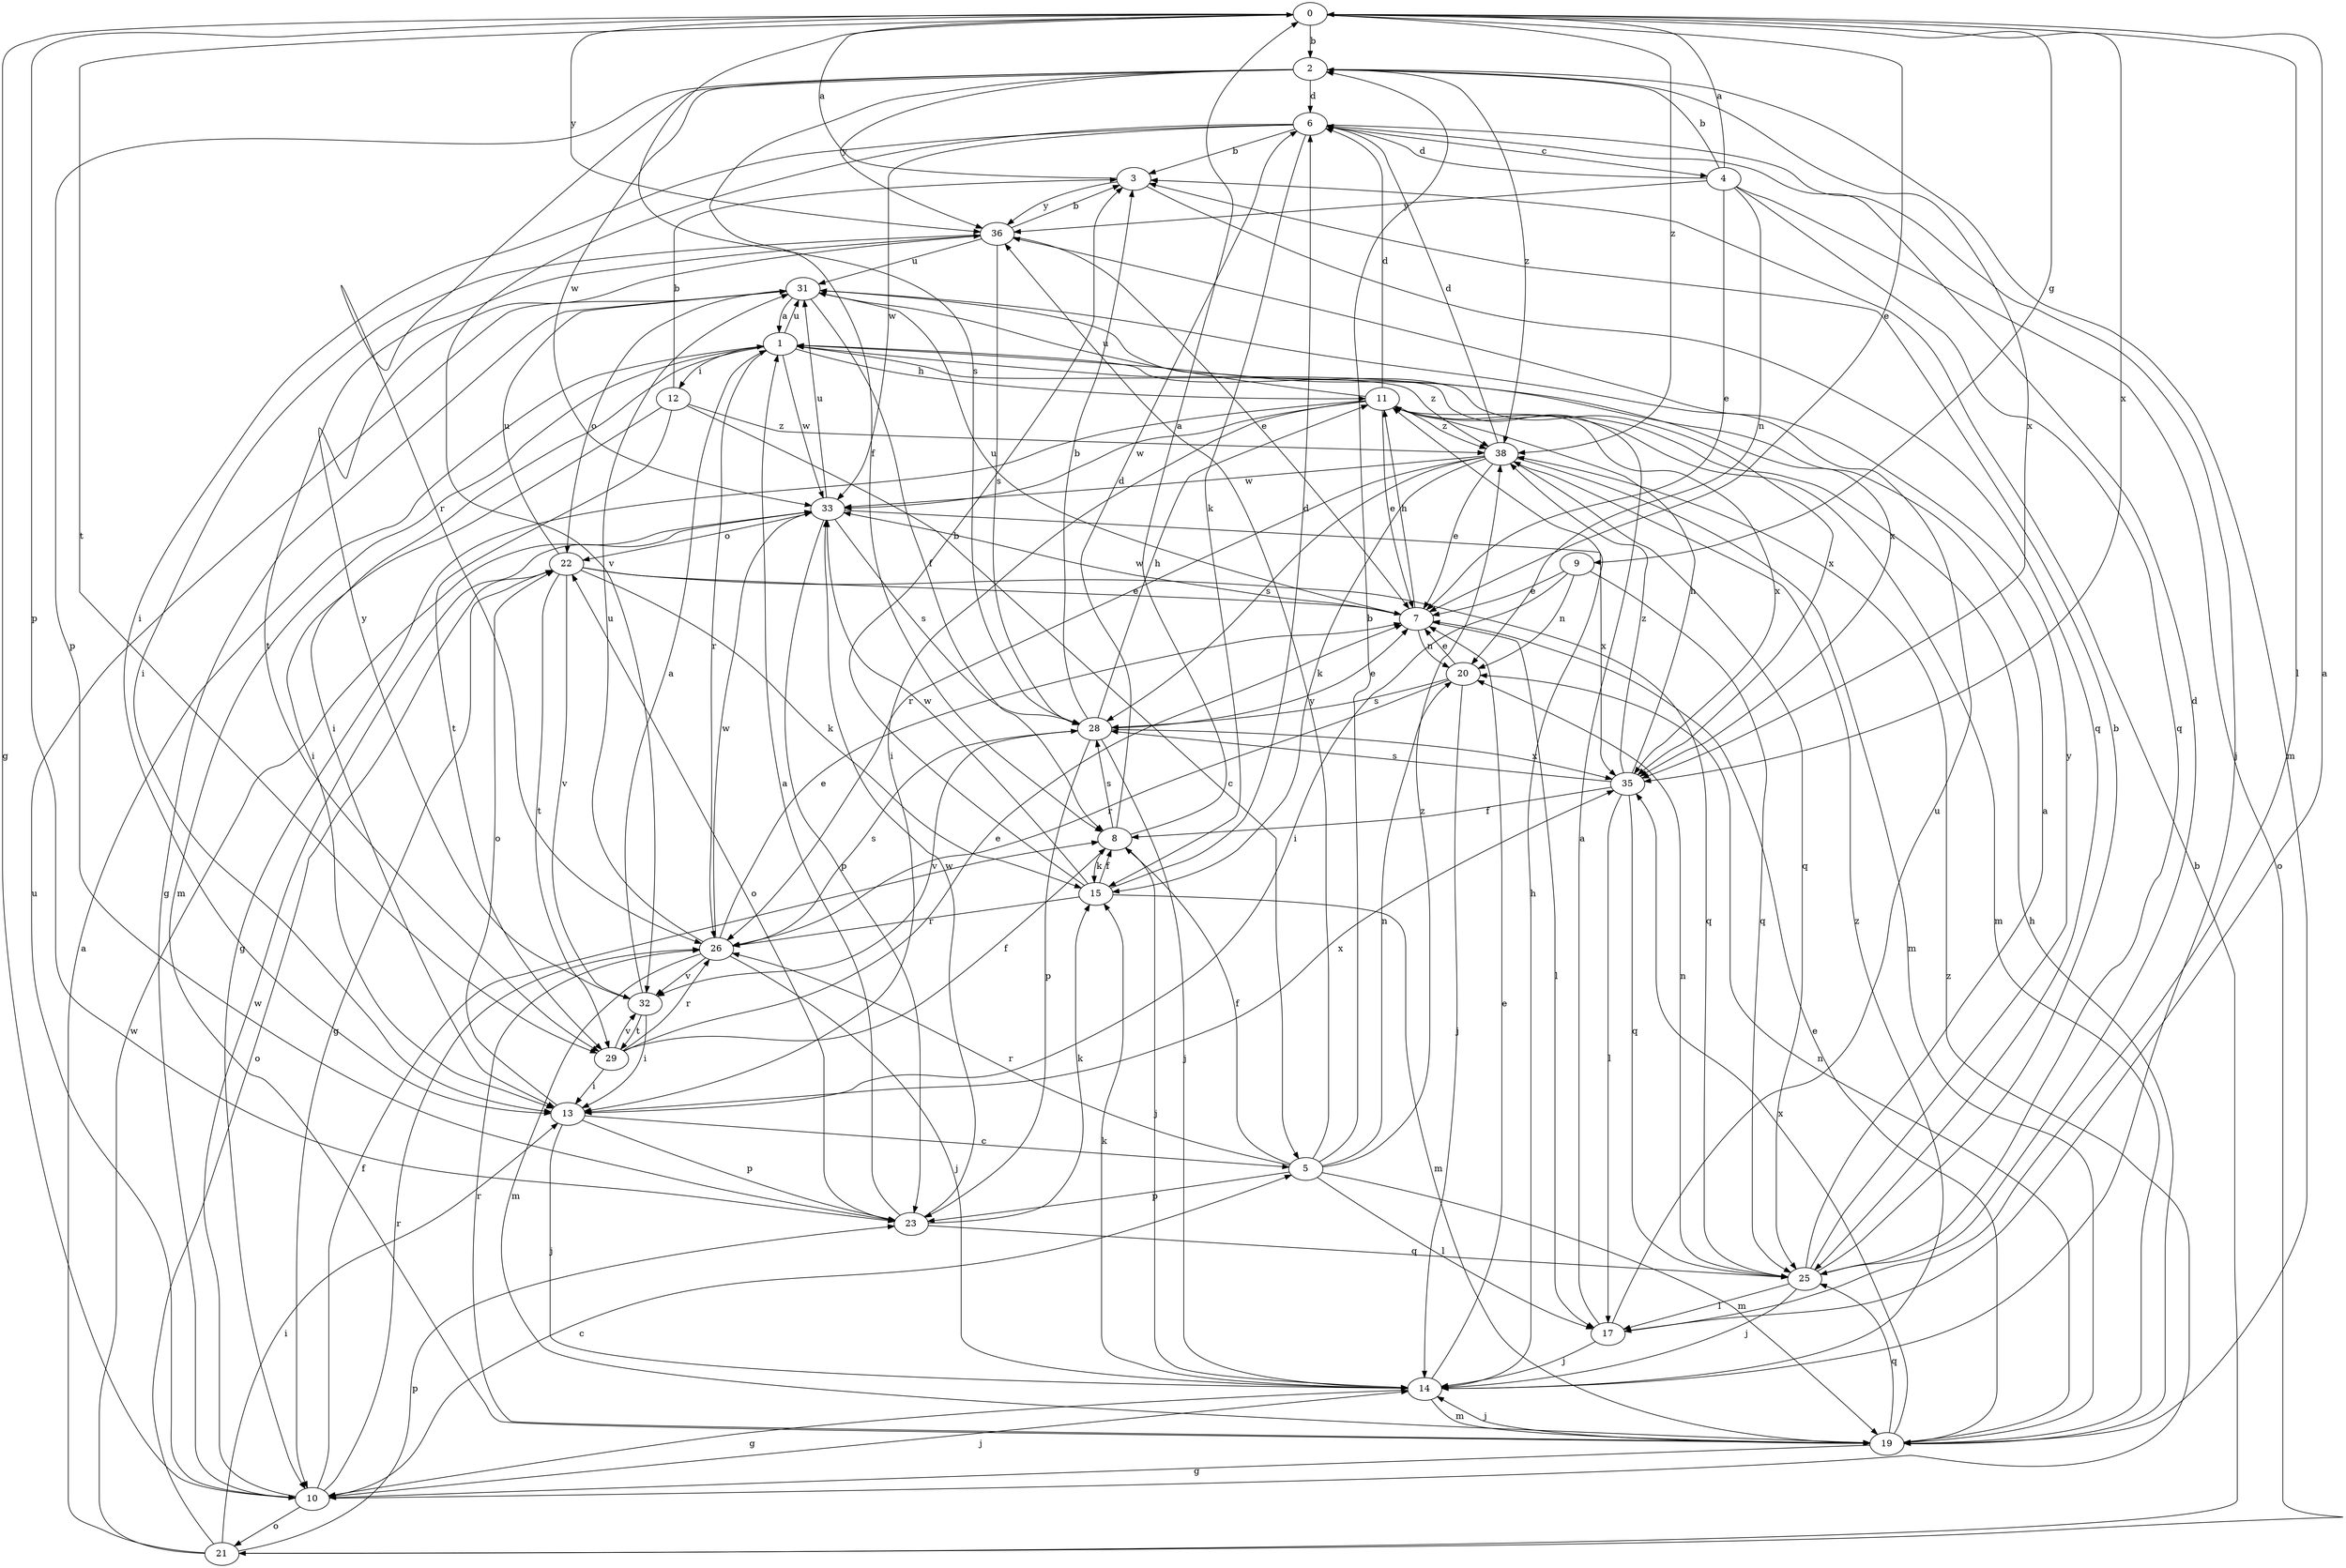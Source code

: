 strict digraph  {
0;
1;
2;
3;
4;
5;
6;
7;
8;
9;
10;
11;
12;
13;
14;
15;
17;
19;
20;
21;
22;
23;
25;
26;
28;
29;
31;
32;
33;
35;
36;
38;
0 -> 2  [label=b];
0 -> 7  [label=e];
0 -> 9  [label=g];
0 -> 10  [label=g];
0 -> 17  [label=l];
0 -> 23  [label=p];
0 -> 28  [label=s];
0 -> 29  [label=t];
0 -> 35  [label=x];
0 -> 36  [label=y];
0 -> 38  [label=z];
1 -> 11  [label=h];
1 -> 12  [label=i];
1 -> 13  [label=i];
1 -> 19  [label=m];
1 -> 26  [label=r];
1 -> 31  [label=u];
1 -> 33  [label=w];
1 -> 35  [label=x];
1 -> 38  [label=z];
2 -> 6  [label=d];
2 -> 8  [label=f];
2 -> 19  [label=m];
2 -> 23  [label=p];
2 -> 26  [label=r];
2 -> 33  [label=w];
2 -> 35  [label=x];
2 -> 36  [label=y];
2 -> 38  [label=z];
3 -> 0  [label=a];
3 -> 25  [label=q];
3 -> 36  [label=y];
4 -> 0  [label=a];
4 -> 2  [label=b];
4 -> 6  [label=d];
4 -> 7  [label=e];
4 -> 20  [label=n];
4 -> 21  [label=o];
4 -> 25  [label=q];
4 -> 36  [label=y];
5 -> 2  [label=b];
5 -> 8  [label=f];
5 -> 17  [label=l];
5 -> 19  [label=m];
5 -> 20  [label=n];
5 -> 23  [label=p];
5 -> 26  [label=r];
5 -> 36  [label=y];
5 -> 38  [label=z];
6 -> 3  [label=b];
6 -> 4  [label=c];
6 -> 13  [label=i];
6 -> 14  [label=j];
6 -> 15  [label=k];
6 -> 32  [label=v];
6 -> 33  [label=w];
7 -> 11  [label=h];
7 -> 17  [label=l];
7 -> 20  [label=n];
7 -> 31  [label=u];
7 -> 33  [label=w];
8 -> 0  [label=a];
8 -> 6  [label=d];
8 -> 14  [label=j];
8 -> 15  [label=k];
8 -> 28  [label=s];
9 -> 7  [label=e];
9 -> 13  [label=i];
9 -> 20  [label=n];
9 -> 25  [label=q];
10 -> 5  [label=c];
10 -> 8  [label=f];
10 -> 14  [label=j];
10 -> 21  [label=o];
10 -> 26  [label=r];
10 -> 31  [label=u];
10 -> 33  [label=w];
10 -> 38  [label=z];
11 -> 6  [label=d];
11 -> 7  [label=e];
11 -> 10  [label=g];
11 -> 13  [label=i];
11 -> 19  [label=m];
11 -> 31  [label=u];
11 -> 33  [label=w];
11 -> 35  [label=x];
11 -> 38  [label=z];
12 -> 3  [label=b];
12 -> 5  [label=c];
12 -> 13  [label=i];
12 -> 29  [label=t];
12 -> 38  [label=z];
13 -> 5  [label=c];
13 -> 14  [label=j];
13 -> 22  [label=o];
13 -> 23  [label=p];
13 -> 35  [label=x];
14 -> 7  [label=e];
14 -> 10  [label=g];
14 -> 11  [label=h];
14 -> 15  [label=k];
14 -> 19  [label=m];
14 -> 38  [label=z];
15 -> 3  [label=b];
15 -> 6  [label=d];
15 -> 8  [label=f];
15 -> 19  [label=m];
15 -> 26  [label=r];
15 -> 33  [label=w];
17 -> 0  [label=a];
17 -> 1  [label=a];
17 -> 14  [label=j];
17 -> 31  [label=u];
19 -> 7  [label=e];
19 -> 10  [label=g];
19 -> 11  [label=h];
19 -> 14  [label=j];
19 -> 20  [label=n];
19 -> 25  [label=q];
19 -> 26  [label=r];
19 -> 35  [label=x];
20 -> 7  [label=e];
20 -> 14  [label=j];
20 -> 26  [label=r];
20 -> 28  [label=s];
21 -> 1  [label=a];
21 -> 3  [label=b];
21 -> 13  [label=i];
21 -> 22  [label=o];
21 -> 23  [label=p];
21 -> 33  [label=w];
22 -> 7  [label=e];
22 -> 10  [label=g];
22 -> 15  [label=k];
22 -> 25  [label=q];
22 -> 29  [label=t];
22 -> 31  [label=u];
22 -> 32  [label=v];
23 -> 1  [label=a];
23 -> 15  [label=k];
23 -> 22  [label=o];
23 -> 25  [label=q];
23 -> 33  [label=w];
25 -> 1  [label=a];
25 -> 3  [label=b];
25 -> 6  [label=d];
25 -> 14  [label=j];
25 -> 17  [label=l];
25 -> 20  [label=n];
25 -> 36  [label=y];
26 -> 7  [label=e];
26 -> 14  [label=j];
26 -> 19  [label=m];
26 -> 28  [label=s];
26 -> 31  [label=u];
26 -> 32  [label=v];
26 -> 33  [label=w];
28 -> 3  [label=b];
28 -> 7  [label=e];
28 -> 11  [label=h];
28 -> 14  [label=j];
28 -> 23  [label=p];
28 -> 32  [label=v];
28 -> 35  [label=x];
29 -> 7  [label=e];
29 -> 8  [label=f];
29 -> 13  [label=i];
29 -> 26  [label=r];
29 -> 32  [label=v];
31 -> 1  [label=a];
31 -> 8  [label=f];
31 -> 10  [label=g];
31 -> 22  [label=o];
31 -> 35  [label=x];
32 -> 1  [label=a];
32 -> 13  [label=i];
32 -> 29  [label=t];
32 -> 36  [label=y];
33 -> 22  [label=o];
33 -> 23  [label=p];
33 -> 28  [label=s];
33 -> 31  [label=u];
33 -> 35  [label=x];
35 -> 8  [label=f];
35 -> 11  [label=h];
35 -> 17  [label=l];
35 -> 25  [label=q];
35 -> 28  [label=s];
35 -> 38  [label=z];
36 -> 3  [label=b];
36 -> 7  [label=e];
36 -> 13  [label=i];
36 -> 28  [label=s];
36 -> 29  [label=t];
36 -> 31  [label=u];
38 -> 6  [label=d];
38 -> 7  [label=e];
38 -> 15  [label=k];
38 -> 19  [label=m];
38 -> 25  [label=q];
38 -> 26  [label=r];
38 -> 28  [label=s];
38 -> 33  [label=w];
}
